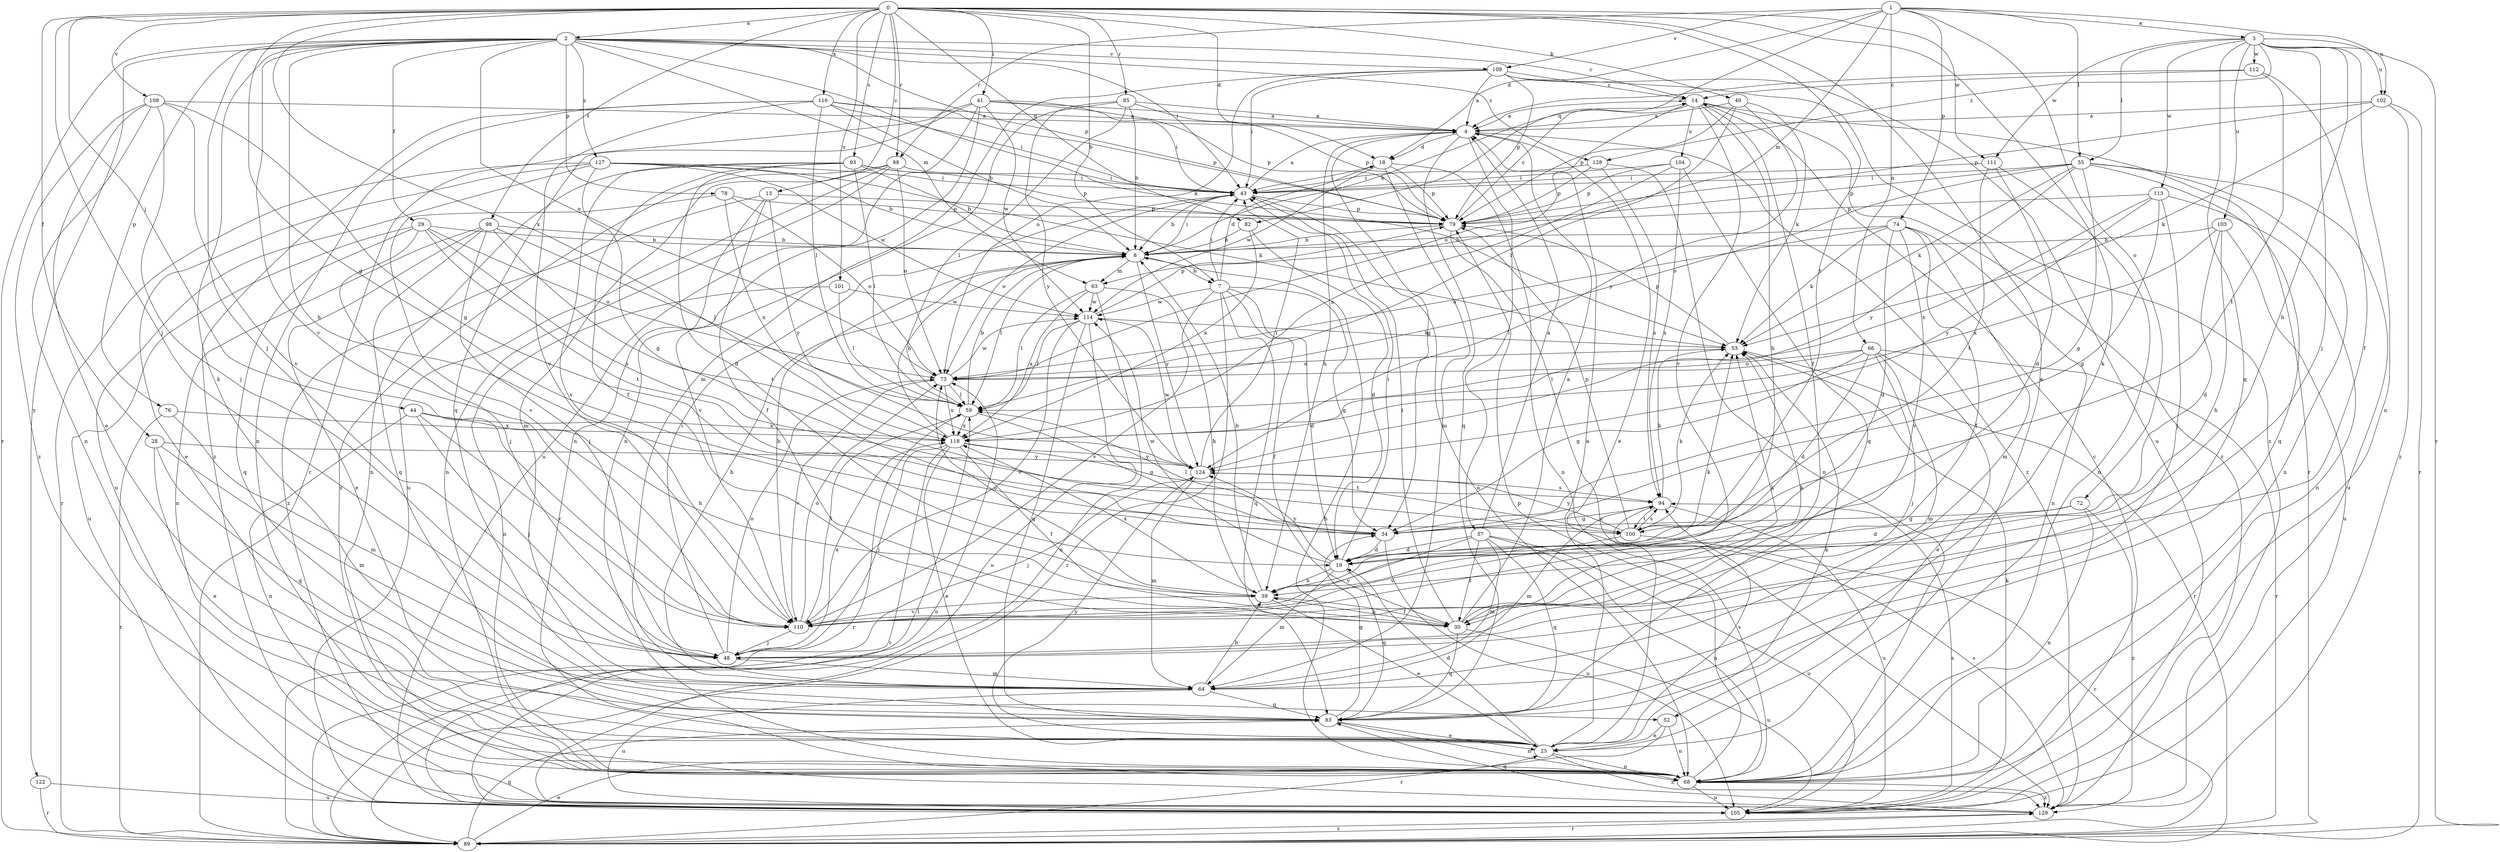 strict digraph  {
0;
1;
2;
3;
4;
7;
8;
13;
14;
18;
19;
25;
28;
29;
30;
34;
39;
41;
43;
44;
48;
49;
52;
53;
55;
57;
59;
63;
64;
66;
68;
72;
73;
74;
76;
78;
79;
82;
83;
85;
88;
89;
93;
94;
98;
100;
101;
102;
103;
104;
105;
108;
109;
110;
111;
112;
113;
114;
116;
118;
122;
124;
127;
128;
129;
0 -> 2  [label=a];
0 -> 7  [label=b];
0 -> 13  [label=c];
0 -> 18  [label=d];
0 -> 25  [label=e];
0 -> 28  [label=f];
0 -> 34  [label=g];
0 -> 41  [label=i];
0 -> 44  [label=j];
0 -> 48  [label=j];
0 -> 49  [label=k];
0 -> 52  [label=k];
0 -> 82  [label=q];
0 -> 85  [label=r];
0 -> 88  [label=r];
0 -> 93  [label=s];
0 -> 98  [label=t];
0 -> 100  [label=t];
0 -> 101  [label=u];
0 -> 108  [label=v];
0 -> 111  [label=w];
0 -> 116  [label=x];
0 -> 118  [label=x];
1 -> 3  [label=a];
1 -> 18  [label=d];
1 -> 55  [label=l];
1 -> 63  [label=m];
1 -> 66  [label=n];
1 -> 72  [label=o];
1 -> 74  [label=p];
1 -> 82  [label=q];
1 -> 88  [label=r];
1 -> 102  [label=u];
1 -> 109  [label=v];
2 -> 14  [label=c];
2 -> 29  [label=f];
2 -> 39  [label=h];
2 -> 43  [label=i];
2 -> 48  [label=j];
2 -> 52  [label=k];
2 -> 53  [label=k];
2 -> 63  [label=m];
2 -> 73  [label=o];
2 -> 76  [label=p];
2 -> 78  [label=p];
2 -> 79  [label=p];
2 -> 89  [label=r];
2 -> 109  [label=v];
2 -> 110  [label=v];
2 -> 122  [label=y];
2 -> 127  [label=z];
2 -> 128  [label=z];
3 -> 39  [label=h];
3 -> 48  [label=j];
3 -> 55  [label=l];
3 -> 68  [label=n];
3 -> 83  [label=q];
3 -> 89  [label=r];
3 -> 102  [label=u];
3 -> 103  [label=u];
3 -> 111  [label=w];
3 -> 112  [label=w];
3 -> 113  [label=w];
3 -> 128  [label=z];
4 -> 18  [label=d];
4 -> 25  [label=e];
4 -> 34  [label=g];
4 -> 39  [label=h];
4 -> 57  [label=l];
4 -> 83  [label=q];
4 -> 129  [label=z];
7 -> 18  [label=d];
7 -> 19  [label=d];
7 -> 30  [label=f];
7 -> 34  [label=g];
7 -> 43  [label=i];
7 -> 83  [label=q];
7 -> 89  [label=r];
7 -> 110  [label=v];
7 -> 114  [label=w];
8 -> 7  [label=b];
8 -> 43  [label=i];
8 -> 59  [label=l];
8 -> 63  [label=m];
8 -> 124  [label=y];
13 -> 30  [label=f];
13 -> 79  [label=p];
13 -> 110  [label=v];
13 -> 124  [label=y];
13 -> 129  [label=z];
14 -> 4  [label=a];
14 -> 8  [label=b];
14 -> 30  [label=f];
14 -> 39  [label=h];
14 -> 73  [label=o];
14 -> 89  [label=r];
14 -> 104  [label=u];
14 -> 110  [label=v];
14 -> 129  [label=z];
18 -> 43  [label=i];
18 -> 64  [label=m];
18 -> 68  [label=n];
18 -> 79  [label=p];
18 -> 114  [label=w];
19 -> 39  [label=h];
19 -> 43  [label=i];
19 -> 64  [label=m];
19 -> 83  [label=q];
19 -> 114  [label=w];
19 -> 124  [label=y];
25 -> 4  [label=a];
25 -> 19  [label=d];
25 -> 53  [label=k];
25 -> 68  [label=n];
25 -> 94  [label=s];
25 -> 124  [label=y];
25 -> 129  [label=z];
28 -> 25  [label=e];
28 -> 64  [label=m];
28 -> 83  [label=q];
28 -> 124  [label=y];
29 -> 8  [label=b];
29 -> 48  [label=j];
29 -> 73  [label=o];
29 -> 83  [label=q];
29 -> 94  [label=s];
29 -> 100  [label=t];
29 -> 105  [label=u];
30 -> 4  [label=a];
30 -> 39  [label=h];
30 -> 43  [label=i];
30 -> 53  [label=k];
30 -> 83  [label=q];
30 -> 105  [label=u];
34 -> 19  [label=d];
34 -> 59  [label=l];
34 -> 105  [label=u];
39 -> 8  [label=b];
39 -> 25  [label=e];
39 -> 30  [label=f];
39 -> 53  [label=k];
39 -> 73  [label=o];
39 -> 110  [label=v];
39 -> 118  [label=x];
41 -> 4  [label=a];
41 -> 43  [label=i];
41 -> 68  [label=n];
41 -> 79  [label=p];
41 -> 83  [label=q];
41 -> 89  [label=r];
41 -> 105  [label=u];
41 -> 114  [label=w];
43 -> 4  [label=a];
43 -> 8  [label=b];
43 -> 68  [label=n];
43 -> 73  [label=o];
43 -> 79  [label=p];
44 -> 39  [label=h];
44 -> 48  [label=j];
44 -> 68  [label=n];
44 -> 110  [label=v];
44 -> 118  [label=x];
48 -> 43  [label=i];
48 -> 64  [label=m];
48 -> 73  [label=o];
48 -> 118  [label=x];
49 -> 4  [label=a];
49 -> 53  [label=k];
49 -> 59  [label=l];
49 -> 79  [label=p];
49 -> 124  [label=y];
52 -> 25  [label=e];
52 -> 68  [label=n];
52 -> 89  [label=r];
53 -> 73  [label=o];
53 -> 79  [label=p];
53 -> 89  [label=r];
55 -> 34  [label=g];
55 -> 43  [label=i];
55 -> 53  [label=k];
55 -> 68  [label=n];
55 -> 73  [label=o];
55 -> 79  [label=p];
55 -> 83  [label=q];
55 -> 105  [label=u];
55 -> 124  [label=y];
57 -> 4  [label=a];
57 -> 19  [label=d];
57 -> 30  [label=f];
57 -> 64  [label=m];
57 -> 68  [label=n];
57 -> 83  [label=q];
57 -> 105  [label=u];
57 -> 110  [label=v];
59 -> 8  [label=b];
59 -> 34  [label=g];
59 -> 89  [label=r];
59 -> 118  [label=x];
63 -> 39  [label=h];
63 -> 59  [label=l];
63 -> 105  [label=u];
63 -> 114  [label=w];
63 -> 118  [label=x];
64 -> 8  [label=b];
64 -> 39  [label=h];
64 -> 83  [label=q];
64 -> 105  [label=u];
66 -> 19  [label=d];
66 -> 25  [label=e];
66 -> 34  [label=g];
66 -> 48  [label=j];
66 -> 59  [label=l];
66 -> 64  [label=m];
66 -> 73  [label=o];
66 -> 89  [label=r];
68 -> 8  [label=b];
68 -> 79  [label=p];
68 -> 105  [label=u];
68 -> 129  [label=z];
72 -> 19  [label=d];
72 -> 34  [label=g];
72 -> 68  [label=n];
72 -> 129  [label=z];
73 -> 59  [label=l];
73 -> 110  [label=v];
73 -> 114  [label=w];
73 -> 118  [label=x];
74 -> 8  [label=b];
74 -> 19  [label=d];
74 -> 30  [label=f];
74 -> 53  [label=k];
74 -> 64  [label=m];
74 -> 68  [label=n];
74 -> 73  [label=o];
74 -> 110  [label=v];
76 -> 64  [label=m];
76 -> 89  [label=r];
76 -> 118  [label=x];
78 -> 73  [label=o];
78 -> 79  [label=p];
78 -> 110  [label=v];
78 -> 118  [label=x];
79 -> 8  [label=b];
79 -> 14  [label=c];
79 -> 129  [label=z];
82 -> 8  [label=b];
82 -> 19  [label=d];
82 -> 118  [label=x];
83 -> 25  [label=e];
83 -> 34  [label=g];
83 -> 68  [label=n];
85 -> 4  [label=a];
85 -> 8  [label=b];
85 -> 59  [label=l];
85 -> 68  [label=n];
85 -> 79  [label=p];
85 -> 124  [label=y];
88 -> 43  [label=i];
88 -> 64  [label=m];
88 -> 68  [label=n];
88 -> 73  [label=o];
88 -> 105  [label=u];
88 -> 129  [label=z];
89 -> 25  [label=e];
89 -> 73  [label=o];
89 -> 83  [label=q];
89 -> 129  [label=z];
93 -> 8  [label=b];
93 -> 19  [label=d];
93 -> 30  [label=f];
93 -> 43  [label=i];
93 -> 59  [label=l];
93 -> 68  [label=n];
93 -> 79  [label=p];
93 -> 110  [label=v];
94 -> 34  [label=g];
94 -> 53  [label=k];
94 -> 64  [label=m];
94 -> 100  [label=t];
94 -> 105  [label=u];
98 -> 8  [label=b];
98 -> 25  [label=e];
98 -> 48  [label=j];
98 -> 59  [label=l];
98 -> 68  [label=n];
98 -> 83  [label=q];
98 -> 100  [label=t];
100 -> 53  [label=k];
100 -> 79  [label=p];
100 -> 89  [label=r];
100 -> 94  [label=s];
100 -> 110  [label=v];
100 -> 124  [label=y];
101 -> 59  [label=l];
101 -> 68  [label=n];
101 -> 114  [label=w];
102 -> 4  [label=a];
102 -> 53  [label=k];
102 -> 79  [label=p];
102 -> 89  [label=r];
102 -> 129  [label=z];
103 -> 8  [label=b];
103 -> 19  [label=d];
103 -> 39  [label=h];
103 -> 105  [label=u];
103 -> 118  [label=x];
104 -> 43  [label=i];
104 -> 79  [label=p];
104 -> 83  [label=q];
104 -> 94  [label=s];
104 -> 118  [label=x];
105 -> 14  [label=c];
105 -> 53  [label=k];
105 -> 59  [label=l];
105 -> 94  [label=s];
108 -> 4  [label=a];
108 -> 25  [label=e];
108 -> 34  [label=g];
108 -> 48  [label=j];
108 -> 68  [label=n];
108 -> 110  [label=v];
108 -> 129  [label=z];
109 -> 4  [label=a];
109 -> 14  [label=c];
109 -> 43  [label=i];
109 -> 64  [label=m];
109 -> 73  [label=o];
109 -> 79  [label=p];
109 -> 105  [label=u];
109 -> 129  [label=z];
110 -> 8  [label=b];
110 -> 48  [label=j];
110 -> 53  [label=k];
110 -> 59  [label=l];
110 -> 73  [label=o];
111 -> 19  [label=d];
111 -> 43  [label=i];
111 -> 68  [label=n];
111 -> 100  [label=t];
112 -> 4  [label=a];
112 -> 14  [label=c];
112 -> 30  [label=f];
112 -> 100  [label=t];
113 -> 34  [label=g];
113 -> 48  [label=j];
113 -> 68  [label=n];
113 -> 79  [label=p];
113 -> 118  [label=x];
113 -> 124  [label=y];
114 -> 53  [label=k];
114 -> 59  [label=l];
114 -> 79  [label=p];
114 -> 83  [label=q];
114 -> 105  [label=u];
114 -> 110  [label=v];
116 -> 4  [label=a];
116 -> 8  [label=b];
116 -> 43  [label=i];
116 -> 59  [label=l];
116 -> 68  [label=n];
116 -> 79  [label=p];
116 -> 110  [label=v];
116 -> 129  [label=z];
118 -> 8  [label=b];
118 -> 25  [label=e];
118 -> 30  [label=f];
118 -> 48  [label=j];
118 -> 89  [label=r];
118 -> 100  [label=t];
118 -> 124  [label=y];
122 -> 89  [label=r];
122 -> 105  [label=u];
124 -> 43  [label=i];
124 -> 48  [label=j];
124 -> 64  [label=m];
124 -> 94  [label=s];
124 -> 114  [label=w];
127 -> 8  [label=b];
127 -> 25  [label=e];
127 -> 34  [label=g];
127 -> 43  [label=i];
127 -> 53  [label=k];
127 -> 89  [label=r];
127 -> 105  [label=u];
127 -> 114  [label=w];
128 -> 43  [label=i];
128 -> 68  [label=n];
128 -> 79  [label=p];
128 -> 94  [label=s];
129 -> 83  [label=q];
129 -> 89  [label=r];
129 -> 94  [label=s];
}
